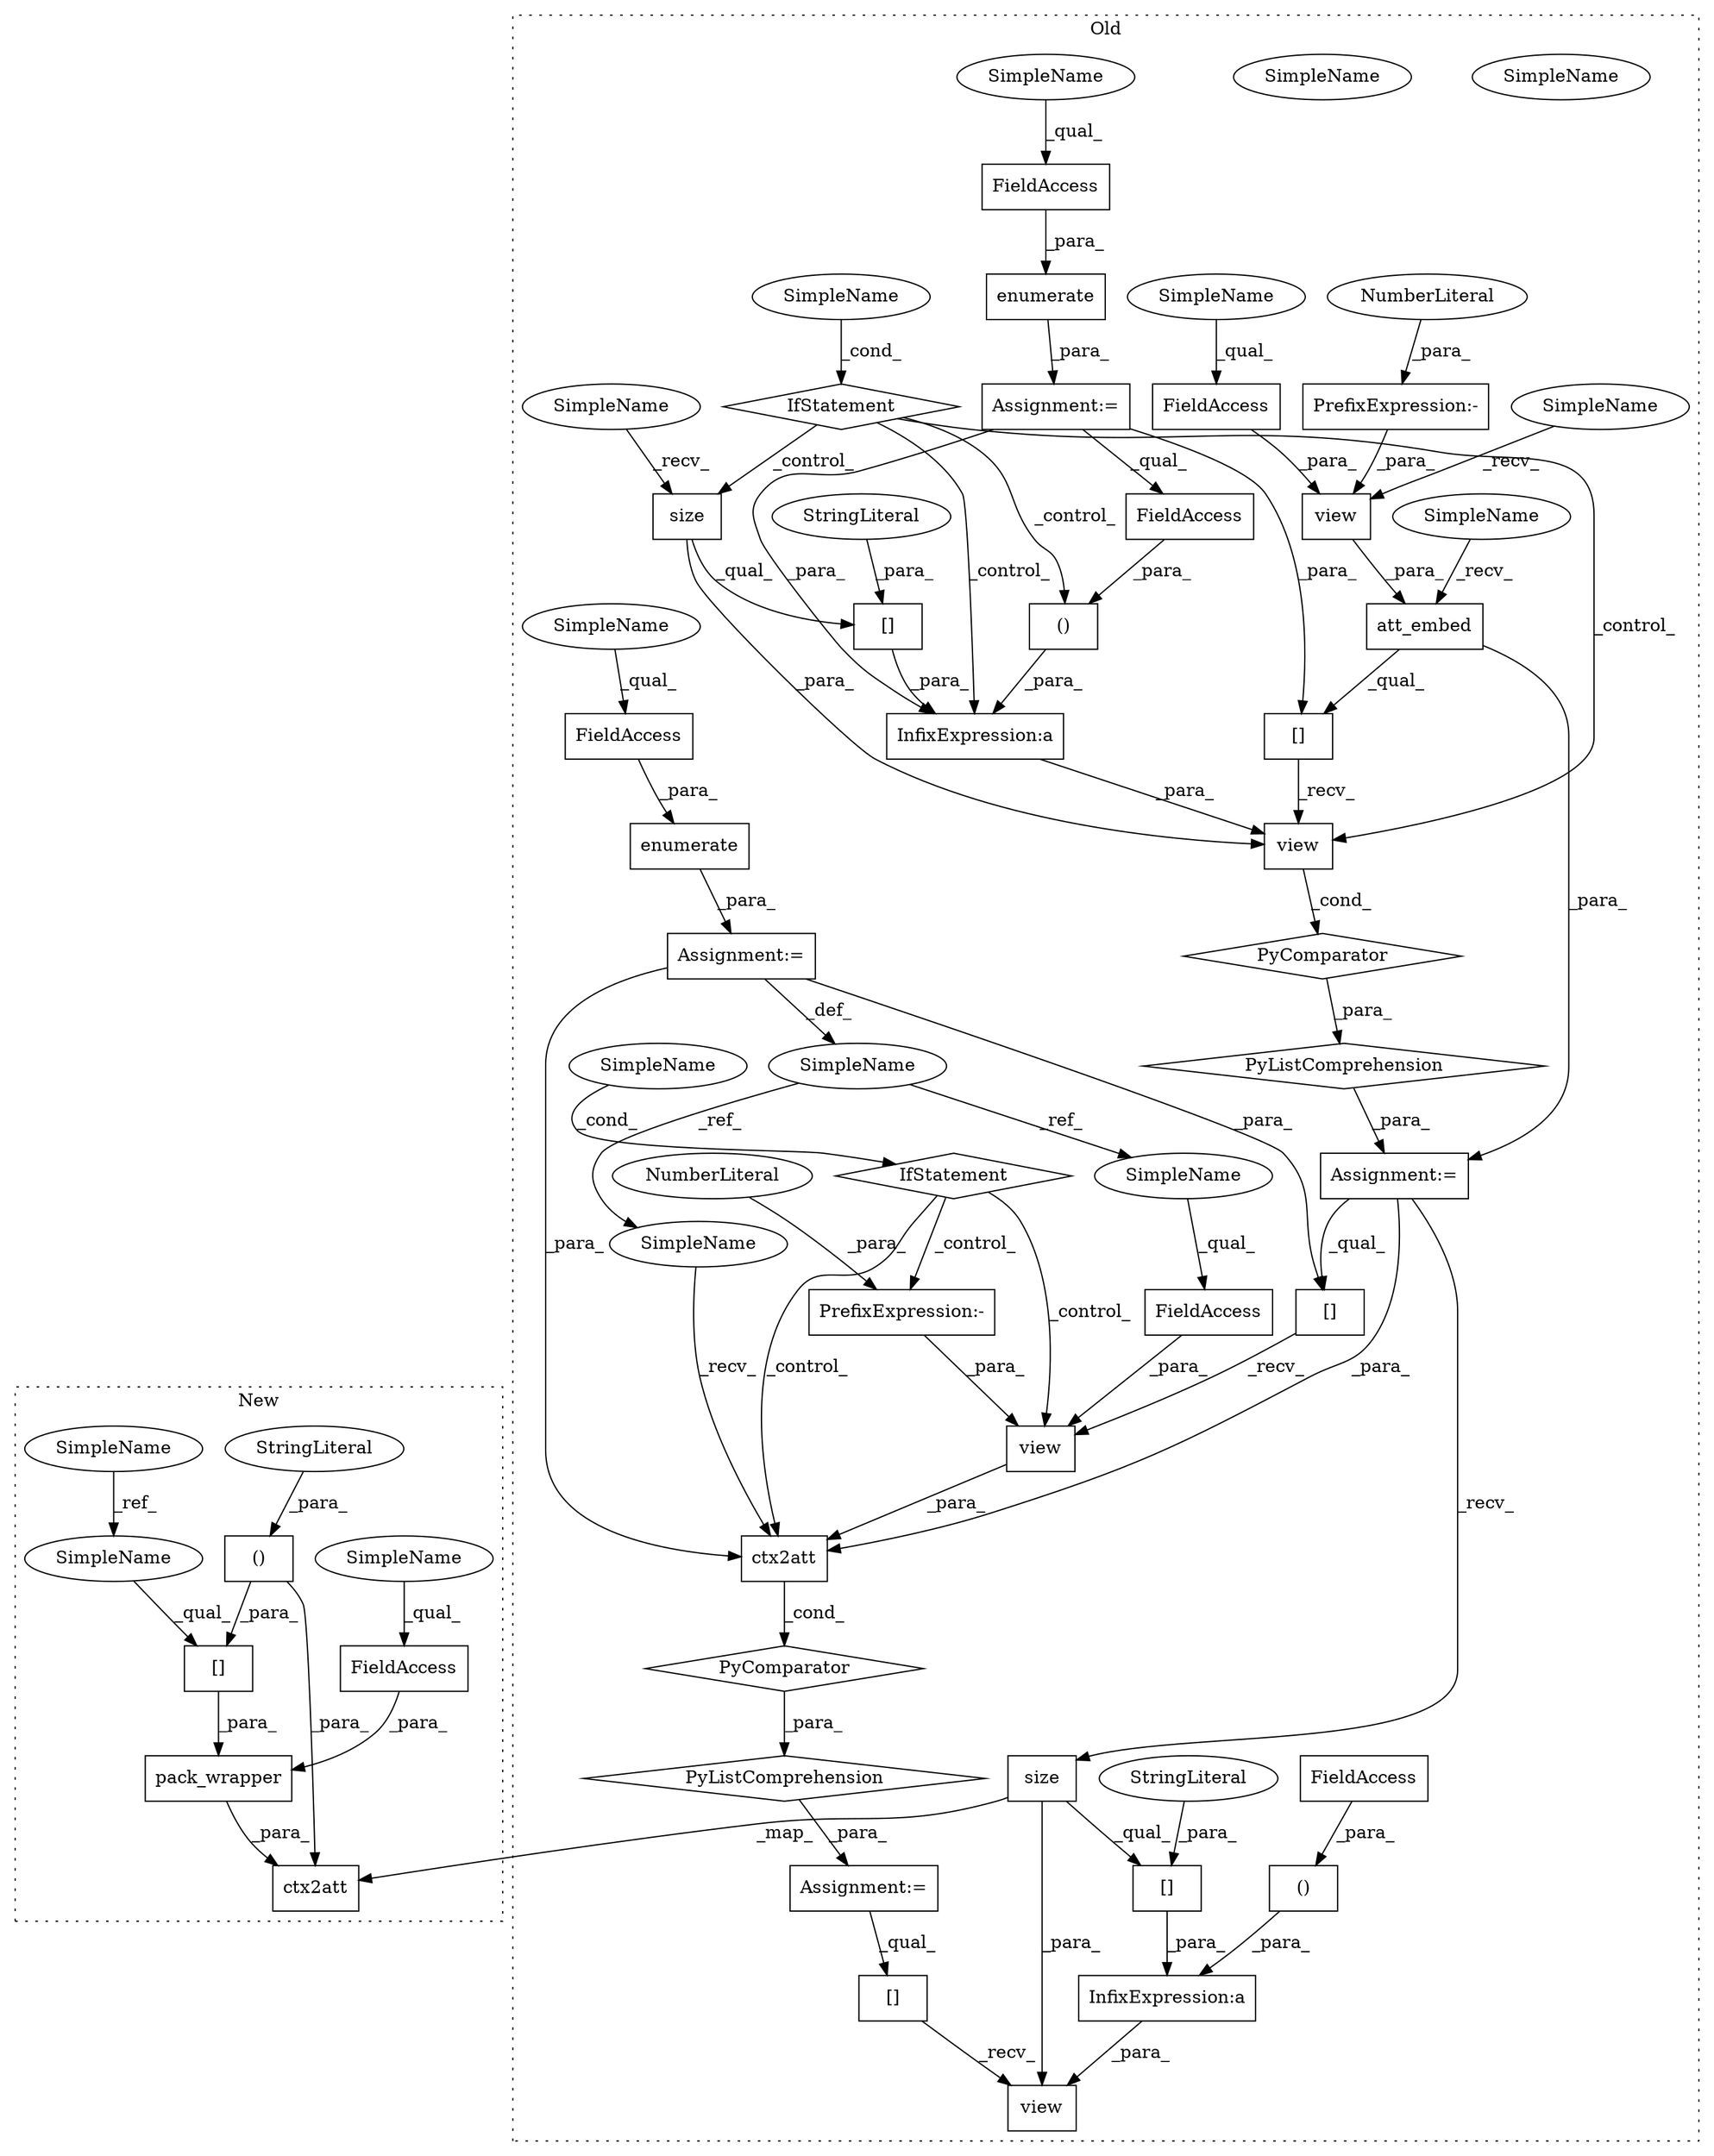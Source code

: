 digraph G {
subgraph cluster0 {
1 [label="IfStatement" a="25" s="2798" l="38" shape="diamond"];
3 [label="()" a="106" s="2694" l="34" shape="box"];
5 [label="InfixExpression:a" a="27" s="2686" l="8" shape="box"];
6 [label="InfixExpression:a" a="27" s="3106" l="8" shape="box"];
7 [label="()" a="106" s="3114" l="38" shape="box"];
9 [label="[]" a="2" s="3067,3105" l="20,1" shape="box"];
10 [label="[]" a="2" s="2650,2685" l="17,1" shape="box"];
11 [label="SimpleName" a="42" s="2831" l="5" shape="ellipse"];
12 [label="[]" a="2" s="3047,3060" l="12,1" shape="box"];
13 [label="StringLiteral" a="45" s="2667" l="18" shape="ellipse"];
14 [label="[]" a="2" s="2877,2888" l="10,1" shape="box"];
15 [label="PyListComprehension" a="109" s="2867" l="157" shape="diamond"];
17 [label="StringLiteral" a="45" s="3087" l="18" shape="ellipse"];
18 [label="PyListComprehension" a="109" s="2631" l="213" shape="diamond"];
19 [label="PyComparator" a="113" s="2978" l="38" shape="diamond"];
20 [label="view" a="32" s="2492,2515" l="5,1" shape="box"];
21 [label="[]" a="2" s="2631,2643" l="11,1" shape="box"];
23 [label="size" a="32" s="2660" l="6" shape="box"];
24 [label="PyComparator" a="113" s="2798" l="38" shape="diamond"];
25 [label="view" a="32" s="2645,2728" l="5,2" shape="box"];
26 [label="FieldAccess" a="22" s="3138" l="14" shape="box"];
27 [label="view" a="32" s="2890,2908" l="5,1" shape="box"];
28 [label="FieldAccess" a="22" s="2898" l="10" shape="box"];
29 [label="SimpleName" a="42" s="3011" l="5" shape="ellipse"];
30 [label="PrefixExpression:-" a="38" s="2895" l="1" shape="box"];
31 [label="view" a="32" s="3062,3152" l="5,2" shape="box"];
32 [label="NumberLiteral" a="34" s="2896" l="1" shape="ellipse"];
33 [label="FieldAccess" a="22" s="2718" l="10" shape="box"];
35 [label="FieldAccess" a="22" s="2500" l="15" shape="box"];
36 [label="size" a="32" s="3080" l="6" shape="box"];
38 [label="ctx2att" a="32" s="2869,2909" l="8,1" shape="box"];
39 [label="IfStatement" a="25" s="2978" l="38" shape="diamond"];
40 [label="att_embed" a="32" s="2472,2516" l="10,1" shape="box"];
41 [label="enumerate" a="32" s="2985,3006" l="10,1" shape="box"];
42 [label="FieldAccess" a="22" s="2995" l="11" shape="box"];
43 [label="FieldAccess" a="22" s="2815" l="11" shape="box"];
44 [label="SimpleName" a="42" s="2981" l="1" shape="ellipse"];
45 [label="enumerate" a="32" s="2805,2826" l="10,1" shape="box"];
46 [label="Assignment:=" a="7" s="2855" l="12" shape="box"];
47 [label="Assignment:=" a="7" s="2978" l="38" shape="box"];
48 [label="Assignment:=" a="7" s="2798" l="38" shape="box"];
49 [label="Assignment:=" a="7" s="2619" l="12" shape="box"];
50 [label="PrefixExpression:-" a="38" s="2497" l="1" shape="box"];
51 [label="NumberLiteral" a="34" s="2498" l="1" shape="ellipse"];
52 [label="SimpleName" a="42" s="2831" l="5" shape="ellipse"];
53 [label="SimpleName" a="42" s="3011" l="5" shape="ellipse"];
54 [label="SimpleName" a="42" s="2500" l="1" shape="ellipse"];
55 [label="SimpleName" a="42" s="2470" l="1" shape="ellipse"];
56 [label="SimpleName" a="42" s="2898" l="1" shape="ellipse"];
57 [label="SimpleName" a="42" s="2867" l="1" shape="ellipse"];
60 [label="SimpleName" a="42" s="2482" l="9" shape="ellipse"];
61 [label="SimpleName" a="42" s="2650" l="9" shape="ellipse"];
62 [label="SimpleName" a="42" s="2815" l="4" shape="ellipse"];
63 [label="SimpleName" a="42" s="2995" l="4" shape="ellipse"];
label = "Old";
style="dotted";
}
subgraph cluster1 {
2 [label="pack_wrapper" a="32" s="2477,2583" l="13,1" shape="box"];
4 [label="()" a="106" s="2517" l="54" shape="box"];
8 [label="[]" a="2" s="2502,2571" l="15,2" shape="box"];
16 [label="StringLiteral" a="45" s="2517" l="31" shape="ellipse"];
22 [label="SimpleName" a="42" s="2030" l="9" shape="ellipse"];
34 [label="FieldAccess" a="22" s="2490" l="11" shape="box"];
37 [label="ctx2att" a="32" s="2702,2722" l="8,1" shape="box"];
58 [label="SimpleName" a="42" s="2490" l="1" shape="ellipse"];
59 [label="SimpleName" a="42" s="2502" l="9" shape="ellipse"];
label = "New";
style="dotted";
}
1 -> 3 [label="_control_"];
1 -> 5 [label="_control_"];
1 -> 23 [label="_control_"];
1 -> 25 [label="_control_"];
2 -> 37 [label="_para_"];
3 -> 5 [label="_para_"];
4 -> 8 [label="_para_"];
4 -> 37 [label="_para_"];
5 -> 25 [label="_para_"];
6 -> 31 [label="_para_"];
7 -> 6 [label="_para_"];
8 -> 2 [label="_para_"];
9 -> 6 [label="_para_"];
10 -> 5 [label="_para_"];
12 -> 31 [label="_recv_"];
13 -> 10 [label="_para_"];
14 -> 27 [label="_recv_"];
15 -> 46 [label="_para_"];
16 -> 4 [label="_para_"];
17 -> 9 [label="_para_"];
18 -> 49 [label="_para_"];
19 -> 15 [label="_para_"];
20 -> 40 [label="_para_"];
21 -> 25 [label="_recv_"];
22 -> 59 [label="_ref_"];
23 -> 25 [label="_para_"];
23 -> 10 [label="_qual_"];
24 -> 18 [label="_para_"];
25 -> 24 [label="_cond_"];
26 -> 7 [label="_para_"];
27 -> 38 [label="_para_"];
28 -> 27 [label="_para_"];
30 -> 27 [label="_para_"];
32 -> 30 [label="_para_"];
33 -> 3 [label="_para_"];
34 -> 2 [label="_para_"];
35 -> 20 [label="_para_"];
36 -> 31 [label="_para_"];
36 -> 37 [label="_map_"];
36 -> 9 [label="_qual_"];
38 -> 19 [label="_cond_"];
39 -> 30 [label="_control_"];
39 -> 38 [label="_control_"];
39 -> 27 [label="_control_"];
40 -> 21 [label="_qual_"];
40 -> 49 [label="_para_"];
41 -> 47 [label="_para_"];
42 -> 41 [label="_para_"];
43 -> 45 [label="_para_"];
44 -> 56 [label="_ref_"];
44 -> 57 [label="_ref_"];
45 -> 48 [label="_para_"];
46 -> 12 [label="_qual_"];
47 -> 38 [label="_para_"];
47 -> 44 [label="_def_"];
47 -> 14 [label="_para_"];
48 -> 33 [label="_qual_"];
48 -> 21 [label="_para_"];
48 -> 5 [label="_para_"];
49 -> 14 [label="_qual_"];
49 -> 38 [label="_para_"];
49 -> 36 [label="_recv_"];
50 -> 20 [label="_para_"];
51 -> 50 [label="_para_"];
52 -> 1 [label="_cond_"];
53 -> 39 [label="_cond_"];
54 -> 35 [label="_qual_"];
55 -> 40 [label="_recv_"];
56 -> 28 [label="_qual_"];
57 -> 38 [label="_recv_"];
58 -> 34 [label="_qual_"];
59 -> 8 [label="_qual_"];
60 -> 20 [label="_recv_"];
61 -> 23 [label="_recv_"];
62 -> 43 [label="_qual_"];
63 -> 42 [label="_qual_"];
}